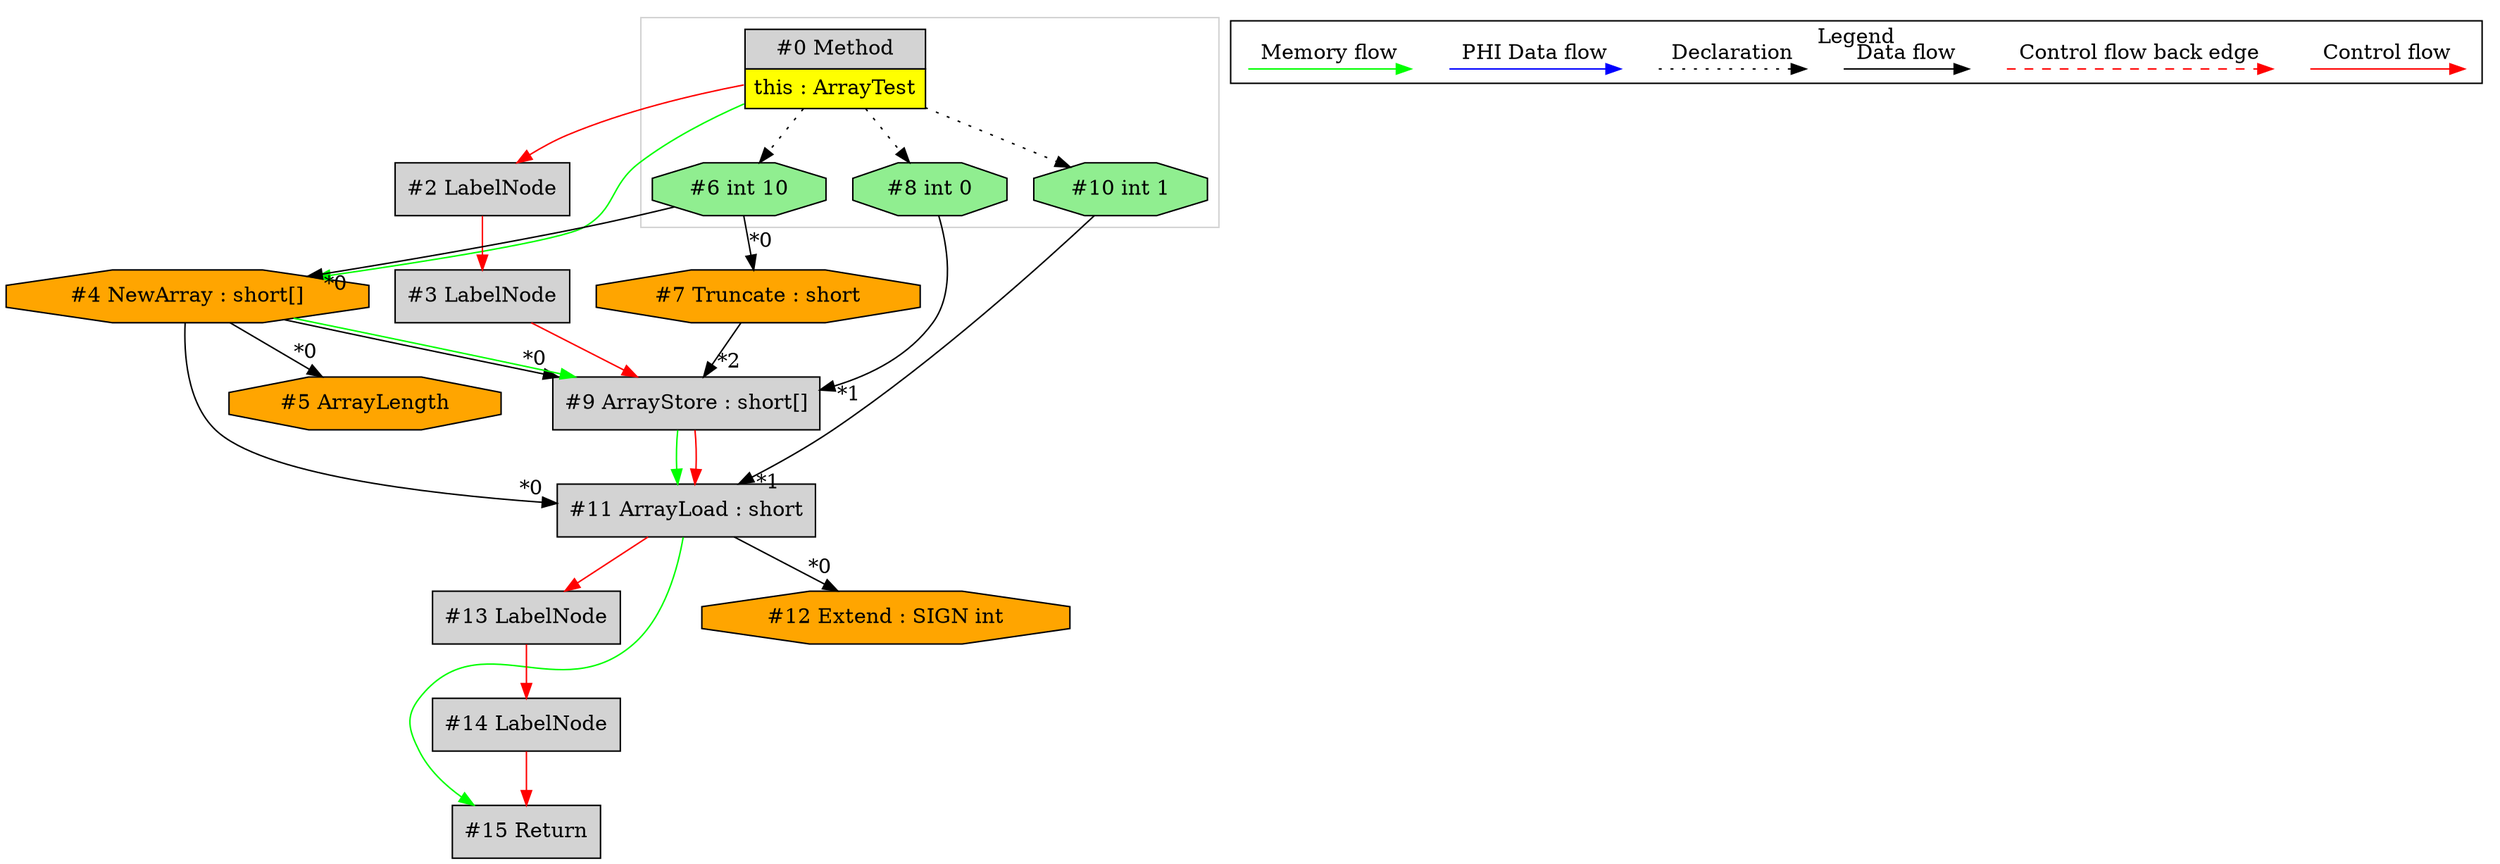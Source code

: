 digraph {
 node0[margin="0", label=<<table border="0" cellborder="1" cellspacing="0" cellpadding="5"><tr><td colspan="1">#0 Method</td></tr><tr><td port="prj1" bgcolor="yellow">this : ArrayTest</td></tr></table>>,shape=none, fillcolor=lightgrey, style=filled];
 node10[label="#10 int 1",shape=octagon, fillcolor=lightgreen, style=filled];
 node0 -> node10[style=dotted];
 node11[label="#11 ArrayLoad : short",shape=box, fillcolor=lightgrey, style=filled];
 node4 -> node11[headlabel="*0", labeldistance=2];
 node10 -> node11[headlabel="*1", labeldistance=2];
 node9 -> node11[labeldistance=2, color=green, constraint=false];
 node9 -> node11[labeldistance=2, color=red, fontcolor=red];
 node9[label="#9 ArrayStore : short[]",shape=box, fillcolor=lightgrey, style=filled];
 node4 -> node9[headlabel="*0", labeldistance=2];
 node8 -> node9[headlabel="*1", labeldistance=2];
 node7 -> node9[headlabel="*2", labeldistance=2];
 node4 -> node9[labeldistance=2, color=green, constraint=false];
 node3 -> node9[labeldistance=2, color=red, fontcolor=red];
 node3[label="#3 LabelNode",shape=box, fillcolor=lightgrey, style=filled];
 node2 -> node3[labeldistance=2, color=red, fontcolor=red];
 node2[label="#2 LabelNode",shape=box, fillcolor=lightgrey, style=filled];
 node0 -> node2[labeldistance=2, color=red, fontcolor=red];
 node4[label="#4 NewArray : short[]",shape=octagon, fillcolor=orange, style=filled];
 node6 -> node4[headlabel="*0", labeldistance=2];
 node0 -> node4[labeldistance=2, color=green, constraint=false];
 node6[label="#6 int 10",shape=octagon, fillcolor=lightgreen, style=filled];
 node0 -> node6[style=dotted];
 node7[label="#7 Truncate : short",shape=octagon, fillcolor=orange, style=filled];
 node6 -> node7[headlabel="*0", labeldistance=2];
 node5[label="#5 ArrayLength",shape=octagon, fillcolor=orange, style=filled];
 node4 -> node5[headlabel="*0", labeldistance=2];
 node8[label="#8 int 0",shape=octagon, fillcolor=lightgreen, style=filled];
 node0 -> node8[style=dotted];
 node12[label="#12 Extend : SIGN int",shape=octagon, fillcolor=orange, style=filled];
 node11 -> node12[headlabel="*0", labeldistance=2];
 node15[label="#15 Return",shape=box, fillcolor=lightgrey, style=filled];
 node14 -> node15[labeldistance=2, color=red, fontcolor=red];
 node11 -> node15[labeldistance=2, color=green, constraint=false];
 node14[label="#14 LabelNode",shape=box, fillcolor=lightgrey, style=filled];
 node13 -> node14[labeldistance=2, color=red, fontcolor=red];
 node13[label="#13 LabelNode",shape=box, fillcolor=lightgrey, style=filled];
 node11 -> node13[labeldistance=2, color=red, fontcolor=red];
 subgraph cluster_0 {
  color=lightgray;
  node0;
  node6;
  node8;
  node10;
 }
 subgraph cluster_000 {
  label = "Legend";
  node [shape=point]
  {
   rank=same;
   c0 [style = invis];
   c1 [style = invis];
   c2 [style = invis];
   c3 [style = invis];
   d0 [style = invis];
   d1 [style = invis];
   d2 [style = invis];
   d3 [style = invis];
   d4 [style = invis];
   d5 [style = invis];
   d6 [style = invis];
   d7 [style = invis];
  }
  c0 -> c1 [label="Control flow", style=solid, color=red]
  c2 -> c3 [label="Control flow back edge", style=dashed, color=red]
  d0 -> d1 [label="Data flow"]
  d2 -> d3 [label="Declaration", style=dotted]
  d4 -> d5 [label="PHI Data flow", color=blue]
  d6 -> d7 [label="Memory flow", color=green]
 }

}

